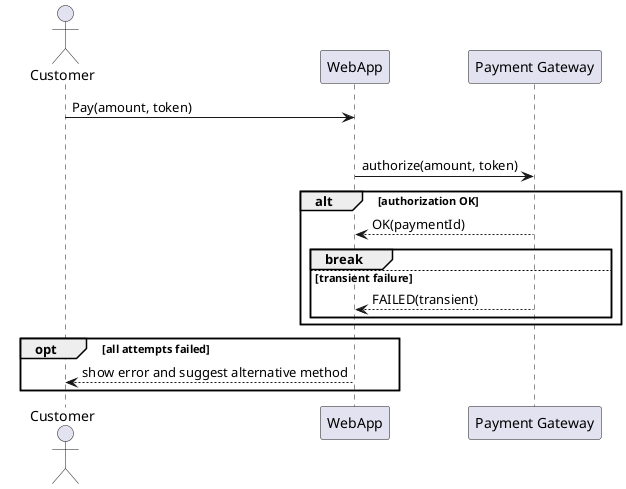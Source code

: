 @startuml
actor Customer as C
participant "WebApp" as UI
participant "Payment Gateway" as PG

C -> UI : Pay(amount, token)
loop up to 3 attempts
  UI -> PG : authorize(amount, token)
  alt authorization OK
    PG --> UI : OK(paymentId)
    break
  else transient failure
    PG --> UI : FAILED(transient)
  end
end
opt all attempts failed
  UI --> C : show error and suggest alternative method
end
@enduml
